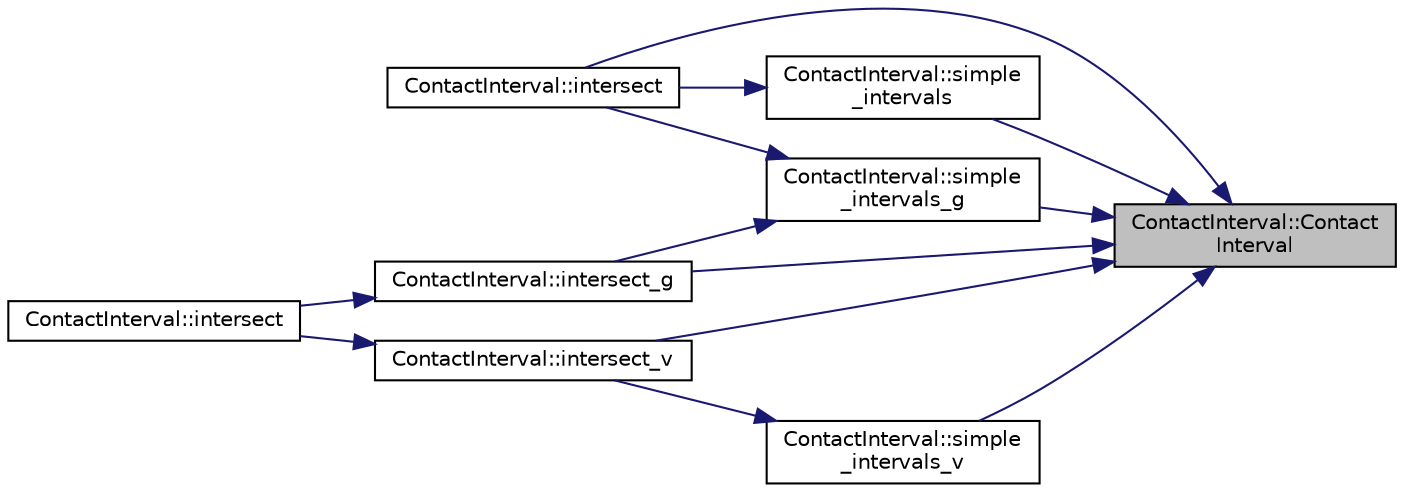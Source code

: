 digraph "ContactInterval::ContactInterval"
{
 // LATEX_PDF_SIZE
  edge [fontname="Helvetica",fontsize="10",labelfontname="Helvetica",labelfontsize="10"];
  node [fontname="Helvetica",fontsize="10",shape=record];
  rankdir="RL";
  Node1 [label="ContactInterval::Contact\lInterval",height=0.2,width=0.4,color="black", fillcolor="grey75", style="filled", fontcolor="black",tooltip=" "];
  Node1 -> Node2 [dir="back",color="midnightblue",fontsize="10",style="solid",fontname="Helvetica"];
  Node2 [label="ContactInterval::intersect",height=0.2,width=0.4,color="black", fillcolor="white", style="filled",URL="$db/dc7/class_contact_interval.html#a13775e6952a50fe37e577e29d6bc08a5",tooltip=" "];
  Node1 -> Node3 [dir="back",color="midnightblue",fontsize="10",style="solid",fontname="Helvetica"];
  Node3 [label="ContactInterval::intersect_g",height=0.2,width=0.4,color="black", fillcolor="white", style="filled",URL="$db/dc7/class_contact_interval.html#acb346d61652e3c2fed7053be5a6c45d4",tooltip=" "];
  Node3 -> Node4 [dir="back",color="midnightblue",fontsize="10",style="solid",fontname="Helvetica"];
  Node4 [label="ContactInterval::intersect",height=0.2,width=0.4,color="black", fillcolor="white", style="filled",URL="$db/dc7/class_contact_interval.html#ac68cd7bc06b128dea467cb83b05d8b7b",tooltip=" "];
  Node1 -> Node5 [dir="back",color="midnightblue",fontsize="10",style="solid",fontname="Helvetica"];
  Node5 [label="ContactInterval::intersect_v",height=0.2,width=0.4,color="black", fillcolor="white", style="filled",URL="$db/dc7/class_contact_interval.html#ad009213c2c700a6a393dd3a6f51f1ebb",tooltip=" "];
  Node5 -> Node4 [dir="back",color="midnightblue",fontsize="10",style="solid",fontname="Helvetica"];
  Node1 -> Node6 [dir="back",color="midnightblue",fontsize="10",style="solid",fontname="Helvetica"];
  Node6 [label="ContactInterval::simple\l_intervals",height=0.2,width=0.4,color="black", fillcolor="white", style="filled",URL="$db/dc7/class_contact_interval.html#ad6748c3c88491fc8250f7e83bdc37067",tooltip=" "];
  Node6 -> Node2 [dir="back",color="midnightblue",fontsize="10",style="solid",fontname="Helvetica"];
  Node1 -> Node7 [dir="back",color="midnightblue",fontsize="10",style="solid",fontname="Helvetica"];
  Node7 [label="ContactInterval::simple\l_intervals_g",height=0.2,width=0.4,color="black", fillcolor="white", style="filled",URL="$db/dc7/class_contact_interval.html#ae8382969ca67f35c8a42eaca177fdc18",tooltip=" "];
  Node7 -> Node2 [dir="back",color="midnightblue",fontsize="10",style="solid",fontname="Helvetica"];
  Node7 -> Node3 [dir="back",color="midnightblue",fontsize="10",style="solid",fontname="Helvetica"];
  Node1 -> Node8 [dir="back",color="midnightblue",fontsize="10",style="solid",fontname="Helvetica"];
  Node8 [label="ContactInterval::simple\l_intervals_v",height=0.2,width=0.4,color="black", fillcolor="white", style="filled",URL="$db/dc7/class_contact_interval.html#a9366fe4b885f023ef31b5d736b82f805",tooltip=" "];
  Node8 -> Node5 [dir="back",color="midnightblue",fontsize="10",style="solid",fontname="Helvetica"];
}
